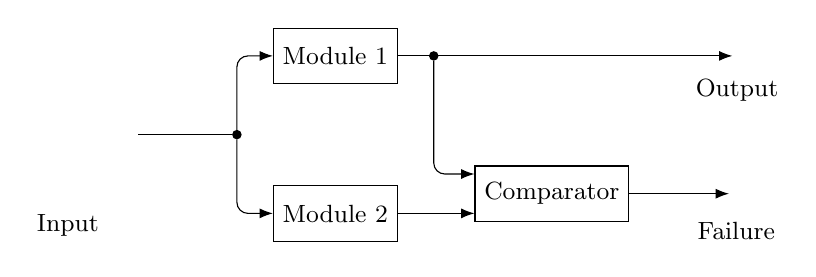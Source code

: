 \begin{tikzpicture}[
	textbox/.style={font=\small, draw, minimum width=40, minimum height=20, inner ysep=0, align=center},
	circ/.style={circle, draw, minimum width=3, minimum height=3, inner sep=0, fill, align=center}
]
\node[textbox] (mod1) at (0,1.5) {Module 1};
\node[textbox] (mod2) at (0,-0.5) {Module 2};
\node[textbox] (switch) at (2.75,-0.25) {Comparator};

\node [circ] (v3) at (-1.25,0.5) {};

\draw[-]  (v3) -- ++(-1.25,0) node[above right=-2] {\small Input};
\draw[-Latex]  (switch) -- ++(2.25,0) node[above left=-1] {\small Failure};

\draw[-Latex]  (mod1.east) -- ++(4.25,0)  node[above left=-1] {\small Output};
\draw[-Latex]  (mod2.east) -- (switch.west |- mod2);
\node [circ] (v1) at (1.25,1.5) {};
\draw [-Latex,rounded corners] (v3) |- (mod1);
\draw [-Latex,rounded corners] (v3) |- (mod2);
\node (v2) at (1.25,0) {};
\draw [-Latex,rounded corners] (v1) -- (v2.center) -- (switch.west |- v2);
\end{tikzpicture}